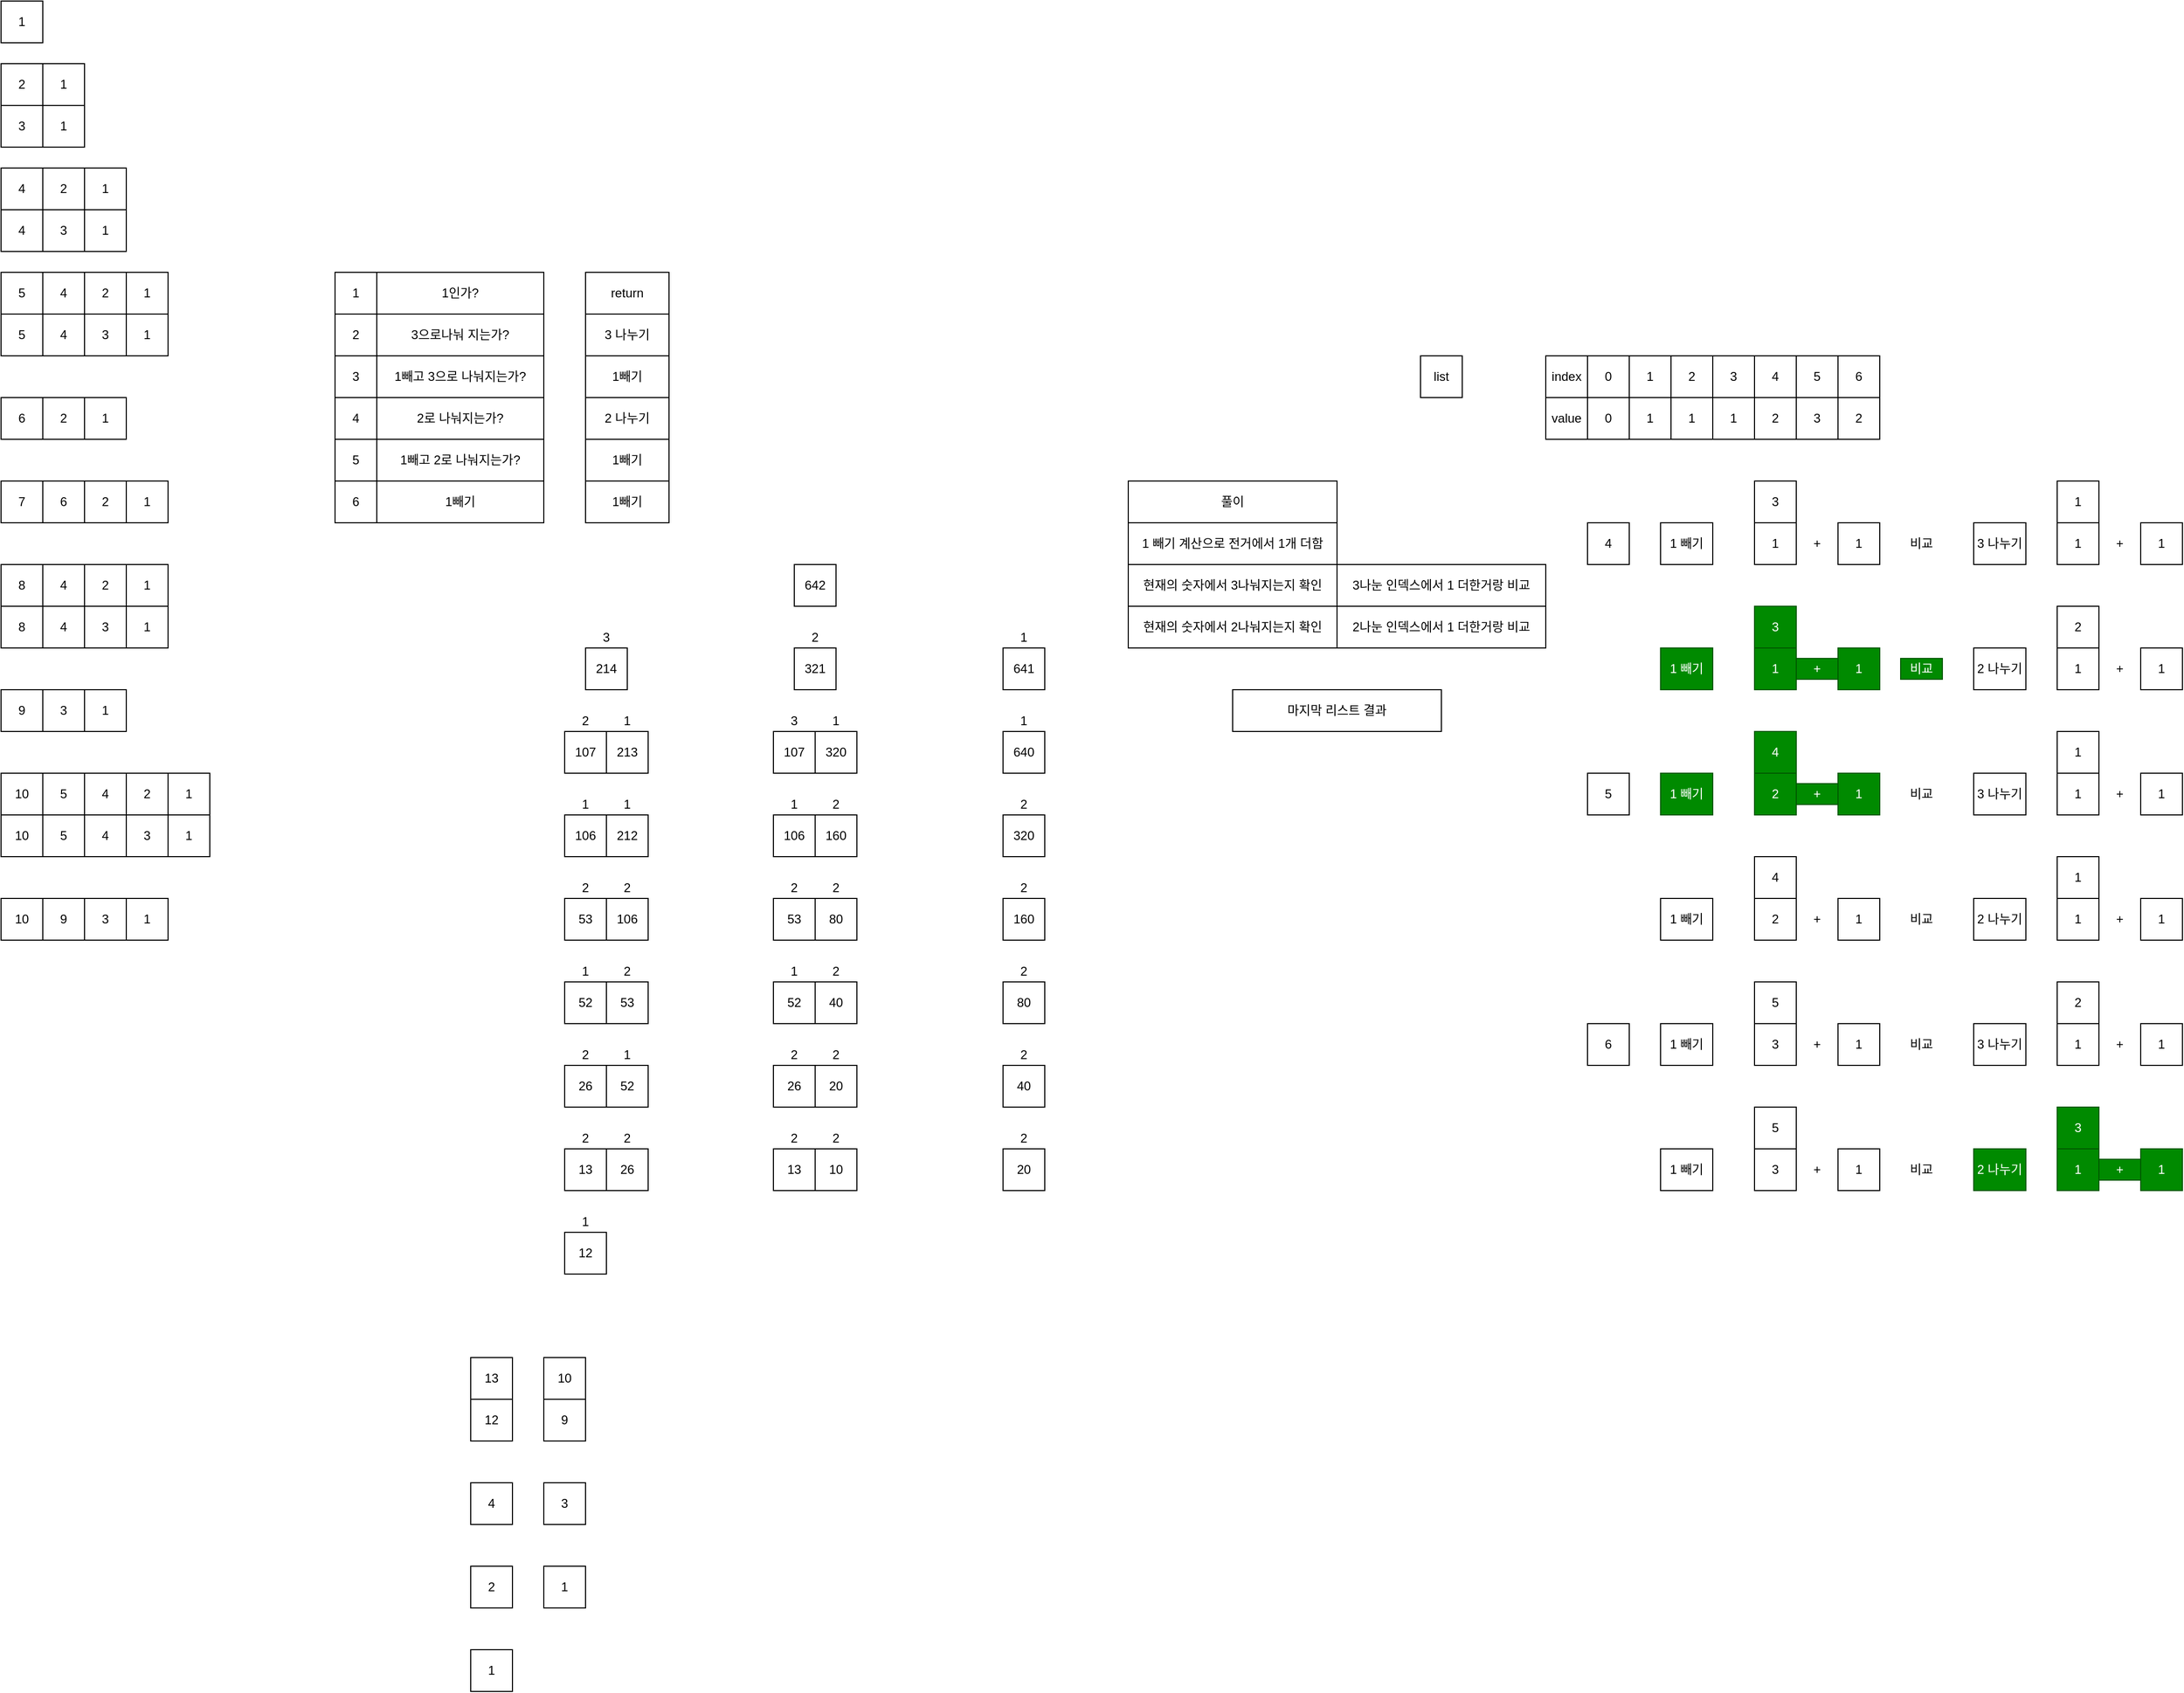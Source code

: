 <mxfile version="15.1.3" type="device"><diagram id="txzF0ToDW0owUNAyg_XU" name="페이지-1"><mxGraphModel dx="1407" dy="1120" grid="1" gridSize="10" guides="1" tooltips="1" connect="1" arrows="1" fold="1" page="1" pageScale="1" pageWidth="10000" pageHeight="10000" math="0" shadow="0"><root><mxCell id="0"/><mxCell id="1" parent="0"/><mxCell id="4as4p7dOlyur17-4cIaO-12" value="1" style="whiteSpace=wrap;html=1;aspect=fixed;" vertex="1" parent="1"><mxGeometry x="360" y="180" width="40" height="40" as="geometry"/></mxCell><mxCell id="4as4p7dOlyur17-4cIaO-13" value="2" style="whiteSpace=wrap;html=1;aspect=fixed;" vertex="1" parent="1"><mxGeometry x="360" y="240" width="40" height="40" as="geometry"/></mxCell><mxCell id="4as4p7dOlyur17-4cIaO-14" value="1" style="whiteSpace=wrap;html=1;aspect=fixed;" vertex="1" parent="1"><mxGeometry x="400" y="240" width="40" height="40" as="geometry"/></mxCell><mxCell id="4as4p7dOlyur17-4cIaO-16" value="3" style="whiteSpace=wrap;html=1;aspect=fixed;" vertex="1" parent="1"><mxGeometry x="360" y="280" width="40" height="40" as="geometry"/></mxCell><mxCell id="4as4p7dOlyur17-4cIaO-17" value="1" style="whiteSpace=wrap;html=1;aspect=fixed;" vertex="1" parent="1"><mxGeometry x="400" y="280" width="40" height="40" as="geometry"/></mxCell><mxCell id="4as4p7dOlyur17-4cIaO-18" value="4" style="whiteSpace=wrap;html=1;aspect=fixed;" vertex="1" parent="1"><mxGeometry x="360" y="340" width="40" height="40" as="geometry"/></mxCell><mxCell id="4as4p7dOlyur17-4cIaO-19" value="2" style="whiteSpace=wrap;html=1;aspect=fixed;" vertex="1" parent="1"><mxGeometry x="400" y="340" width="40" height="40" as="geometry"/></mxCell><mxCell id="4as4p7dOlyur17-4cIaO-20" value="1" style="whiteSpace=wrap;html=1;aspect=fixed;" vertex="1" parent="1"><mxGeometry x="440" y="340" width="40" height="40" as="geometry"/></mxCell><mxCell id="4as4p7dOlyur17-4cIaO-21" value="4" style="whiteSpace=wrap;html=1;aspect=fixed;" vertex="1" parent="1"><mxGeometry x="360" y="380" width="40" height="40" as="geometry"/></mxCell><mxCell id="4as4p7dOlyur17-4cIaO-22" value="3" style="whiteSpace=wrap;html=1;aspect=fixed;" vertex="1" parent="1"><mxGeometry x="400" y="380" width="40" height="40" as="geometry"/></mxCell><mxCell id="4as4p7dOlyur17-4cIaO-23" value="1" style="whiteSpace=wrap;html=1;aspect=fixed;" vertex="1" parent="1"><mxGeometry x="440" y="380" width="40" height="40" as="geometry"/></mxCell><mxCell id="4as4p7dOlyur17-4cIaO-24" value="5" style="whiteSpace=wrap;html=1;aspect=fixed;" vertex="1" parent="1"><mxGeometry x="360" y="440" width="40" height="40" as="geometry"/></mxCell><mxCell id="4as4p7dOlyur17-4cIaO-25" value="4" style="whiteSpace=wrap;html=1;aspect=fixed;" vertex="1" parent="1"><mxGeometry x="400" y="440" width="40" height="40" as="geometry"/></mxCell><mxCell id="4as4p7dOlyur17-4cIaO-27" value="5" style="whiteSpace=wrap;html=1;aspect=fixed;" vertex="1" parent="1"><mxGeometry x="360" y="480" width="40" height="40" as="geometry"/></mxCell><mxCell id="4as4p7dOlyur17-4cIaO-28" value="4" style="whiteSpace=wrap;html=1;aspect=fixed;" vertex="1" parent="1"><mxGeometry x="400" y="480" width="40" height="40" as="geometry"/></mxCell><mxCell id="4as4p7dOlyur17-4cIaO-29" value="2" style="whiteSpace=wrap;html=1;aspect=fixed;" vertex="1" parent="1"><mxGeometry x="440" y="440" width="40" height="40" as="geometry"/></mxCell><mxCell id="4as4p7dOlyur17-4cIaO-30" value="1" style="whiteSpace=wrap;html=1;aspect=fixed;" vertex="1" parent="1"><mxGeometry x="480" y="440" width="40" height="40" as="geometry"/></mxCell><mxCell id="4as4p7dOlyur17-4cIaO-31" value="3" style="whiteSpace=wrap;html=1;aspect=fixed;" vertex="1" parent="1"><mxGeometry x="440" y="480" width="40" height="40" as="geometry"/></mxCell><mxCell id="4as4p7dOlyur17-4cIaO-32" value="1" style="whiteSpace=wrap;html=1;aspect=fixed;" vertex="1" parent="1"><mxGeometry x="480" y="480" width="40" height="40" as="geometry"/></mxCell><mxCell id="4as4p7dOlyur17-4cIaO-33" value="6" style="whiteSpace=wrap;html=1;aspect=fixed;" vertex="1" parent="1"><mxGeometry x="360" y="560" width="40" height="40" as="geometry"/></mxCell><mxCell id="4as4p7dOlyur17-4cIaO-34" value="2" style="whiteSpace=wrap;html=1;aspect=fixed;" vertex="1" parent="1"><mxGeometry x="400" y="560" width="40" height="40" as="geometry"/></mxCell><mxCell id="4as4p7dOlyur17-4cIaO-35" value="1" style="whiteSpace=wrap;html=1;aspect=fixed;" vertex="1" parent="1"><mxGeometry x="440" y="560" width="40" height="40" as="geometry"/></mxCell><mxCell id="4as4p7dOlyur17-4cIaO-36" value="7" style="whiteSpace=wrap;html=1;aspect=fixed;" vertex="1" parent="1"><mxGeometry x="360" y="640" width="40" height="40" as="geometry"/></mxCell><mxCell id="4as4p7dOlyur17-4cIaO-37" value="6" style="whiteSpace=wrap;html=1;aspect=fixed;" vertex="1" parent="1"><mxGeometry x="400" y="640" width="40" height="40" as="geometry"/></mxCell><mxCell id="4as4p7dOlyur17-4cIaO-40" value="2" style="whiteSpace=wrap;html=1;aspect=fixed;" vertex="1" parent="1"><mxGeometry x="440" y="640" width="40" height="40" as="geometry"/></mxCell><mxCell id="4as4p7dOlyur17-4cIaO-41" value="1" style="whiteSpace=wrap;html=1;aspect=fixed;" vertex="1" parent="1"><mxGeometry x="480" y="640" width="40" height="40" as="geometry"/></mxCell><mxCell id="4as4p7dOlyur17-4cIaO-42" value="8" style="whiteSpace=wrap;html=1;aspect=fixed;" vertex="1" parent="1"><mxGeometry x="360" y="720" width="40" height="40" as="geometry"/></mxCell><mxCell id="4as4p7dOlyur17-4cIaO-47" value="8" style="whiteSpace=wrap;html=1;aspect=fixed;" vertex="1" parent="1"><mxGeometry x="360" y="760" width="40" height="40" as="geometry"/></mxCell><mxCell id="4as4p7dOlyur17-4cIaO-48" value="4" style="whiteSpace=wrap;html=1;aspect=fixed;" vertex="1" parent="1"><mxGeometry x="400" y="720" width="40" height="40" as="geometry"/></mxCell><mxCell id="4as4p7dOlyur17-4cIaO-49" value="2" style="whiteSpace=wrap;html=1;aspect=fixed;" vertex="1" parent="1"><mxGeometry x="440" y="720" width="40" height="40" as="geometry"/></mxCell><mxCell id="4as4p7dOlyur17-4cIaO-50" value="1" style="whiteSpace=wrap;html=1;aspect=fixed;" vertex="1" parent="1"><mxGeometry x="480" y="720" width="40" height="40" as="geometry"/></mxCell><mxCell id="4as4p7dOlyur17-4cIaO-51" value="4" style="whiteSpace=wrap;html=1;aspect=fixed;" vertex="1" parent="1"><mxGeometry x="400" y="760" width="40" height="40" as="geometry"/></mxCell><mxCell id="4as4p7dOlyur17-4cIaO-52" value="3" style="whiteSpace=wrap;html=1;aspect=fixed;" vertex="1" parent="1"><mxGeometry x="440" y="760" width="40" height="40" as="geometry"/></mxCell><mxCell id="4as4p7dOlyur17-4cIaO-53" value="1" style="whiteSpace=wrap;html=1;aspect=fixed;" vertex="1" parent="1"><mxGeometry x="480" y="760" width="40" height="40" as="geometry"/></mxCell><mxCell id="4as4p7dOlyur17-4cIaO-55" value="9" style="whiteSpace=wrap;html=1;aspect=fixed;" vertex="1" parent="1"><mxGeometry x="360" y="840" width="40" height="40" as="geometry"/></mxCell><mxCell id="4as4p7dOlyur17-4cIaO-63" value="3" style="whiteSpace=wrap;html=1;aspect=fixed;" vertex="1" parent="1"><mxGeometry x="400" y="840" width="40" height="40" as="geometry"/></mxCell><mxCell id="4as4p7dOlyur17-4cIaO-64" value="1" style="whiteSpace=wrap;html=1;aspect=fixed;" vertex="1" parent="1"><mxGeometry x="440" y="840" width="40" height="40" as="geometry"/></mxCell><mxCell id="4as4p7dOlyur17-4cIaO-65" value="10" style="whiteSpace=wrap;html=1;aspect=fixed;" vertex="1" parent="1"><mxGeometry x="360" y="920" width="40" height="40" as="geometry"/></mxCell><mxCell id="4as4p7dOlyur17-4cIaO-69" value="5" style="whiteSpace=wrap;html=1;aspect=fixed;" vertex="1" parent="1"><mxGeometry x="400" y="920" width="40" height="40" as="geometry"/></mxCell><mxCell id="4as4p7dOlyur17-4cIaO-70" value="4" style="whiteSpace=wrap;html=1;aspect=fixed;" vertex="1" parent="1"><mxGeometry x="440" y="920" width="40" height="40" as="geometry"/></mxCell><mxCell id="4as4p7dOlyur17-4cIaO-71" value="5" style="whiteSpace=wrap;html=1;aspect=fixed;" vertex="1" parent="1"><mxGeometry x="400" y="960" width="40" height="40" as="geometry"/></mxCell><mxCell id="4as4p7dOlyur17-4cIaO-72" value="4" style="whiteSpace=wrap;html=1;aspect=fixed;" vertex="1" parent="1"><mxGeometry x="440" y="960" width="40" height="40" as="geometry"/></mxCell><mxCell id="4as4p7dOlyur17-4cIaO-73" value="2" style="whiteSpace=wrap;html=1;aspect=fixed;" vertex="1" parent="1"><mxGeometry x="480" y="920" width="40" height="40" as="geometry"/></mxCell><mxCell id="4as4p7dOlyur17-4cIaO-74" value="1" style="whiteSpace=wrap;html=1;aspect=fixed;" vertex="1" parent="1"><mxGeometry x="520" y="920" width="40" height="40" as="geometry"/></mxCell><mxCell id="4as4p7dOlyur17-4cIaO-75" value="3" style="whiteSpace=wrap;html=1;aspect=fixed;" vertex="1" parent="1"><mxGeometry x="480" y="960" width="40" height="40" as="geometry"/></mxCell><mxCell id="4as4p7dOlyur17-4cIaO-76" value="1" style="whiteSpace=wrap;html=1;aspect=fixed;" vertex="1" parent="1"><mxGeometry x="520" y="960" width="40" height="40" as="geometry"/></mxCell><mxCell id="4as4p7dOlyur17-4cIaO-77" value="10" style="whiteSpace=wrap;html=1;aspect=fixed;" vertex="1" parent="1"><mxGeometry x="360" y="960" width="40" height="40" as="geometry"/></mxCell><mxCell id="4as4p7dOlyur17-4cIaO-78" value="10" style="whiteSpace=wrap;html=1;aspect=fixed;" vertex="1" parent="1"><mxGeometry x="360" y="1040" width="40" height="40" as="geometry"/></mxCell><mxCell id="4as4p7dOlyur17-4cIaO-88" value="9" style="whiteSpace=wrap;html=1;aspect=fixed;" vertex="1" parent="1"><mxGeometry x="400" y="1040" width="40" height="40" as="geometry"/></mxCell><mxCell id="4as4p7dOlyur17-4cIaO-89" value="3" style="whiteSpace=wrap;html=1;aspect=fixed;" vertex="1" parent="1"><mxGeometry x="440" y="1040" width="40" height="40" as="geometry"/></mxCell><mxCell id="4as4p7dOlyur17-4cIaO-90" value="1" style="whiteSpace=wrap;html=1;aspect=fixed;" vertex="1" parent="1"><mxGeometry x="480" y="1040" width="40" height="40" as="geometry"/></mxCell><mxCell id="4as4p7dOlyur17-4cIaO-91" value="3으로나눠 지는가?" style="rounded=0;whiteSpace=wrap;html=1;container=0;" vertex="1" parent="1"><mxGeometry x="720" y="480" width="160" height="40" as="geometry"/></mxCell><mxCell id="4as4p7dOlyur17-4cIaO-94" value="1빼고 3으로 나눠지는가?" style="rounded=0;whiteSpace=wrap;html=1;container=0;" vertex="1" parent="1"><mxGeometry x="720" y="520" width="160" height="40" as="geometry"/></mxCell><mxCell id="4as4p7dOlyur17-4cIaO-96" value="2로 나눠지는가?" style="rounded=0;whiteSpace=wrap;html=1;container=0;" vertex="1" parent="1"><mxGeometry x="720" y="560" width="160" height="40" as="geometry"/></mxCell><mxCell id="4as4p7dOlyur17-4cIaO-97" value="1빼고 2로 나눠지는가?" style="rounded=0;whiteSpace=wrap;html=1;container=0;" vertex="1" parent="1"><mxGeometry x="720" y="600" width="160" height="40" as="geometry"/></mxCell><mxCell id="4as4p7dOlyur17-4cIaO-98" value="3 나누기" style="rounded=0;whiteSpace=wrap;html=1;container=0;" vertex="1" parent="1"><mxGeometry x="920" y="480" width="80" height="40" as="geometry"/></mxCell><mxCell id="4as4p7dOlyur17-4cIaO-99" value="1빼기" style="rounded=0;whiteSpace=wrap;html=1;container=0;" vertex="1" parent="1"><mxGeometry x="920" y="520" width="80" height="40" as="geometry"/></mxCell><mxCell id="4as4p7dOlyur17-4cIaO-100" value="2 나누기" style="rounded=0;whiteSpace=wrap;html=1;container=0;" vertex="1" parent="1"><mxGeometry x="920" y="560" width="80" height="40" as="geometry"/></mxCell><mxCell id="4as4p7dOlyur17-4cIaO-101" value="1빼기" style="rounded=0;whiteSpace=wrap;html=1;container=0;" vertex="1" parent="1"><mxGeometry x="920" y="600" width="80" height="40" as="geometry"/></mxCell><mxCell id="4as4p7dOlyur17-4cIaO-102" value="1인가?" style="rounded=0;whiteSpace=wrap;html=1;container=0;" vertex="1" parent="1"><mxGeometry x="720" y="440" width="160" height="40" as="geometry"/></mxCell><mxCell id="4as4p7dOlyur17-4cIaO-104" value="return" style="rounded=0;whiteSpace=wrap;html=1;container=0;" vertex="1" parent="1"><mxGeometry x="920" y="440" width="80" height="40" as="geometry"/></mxCell><mxCell id="4as4p7dOlyur17-4cIaO-105" value="1빼기" style="rounded=0;whiteSpace=wrap;html=1;container=0;" vertex="1" parent="1"><mxGeometry x="720" y="640" width="160" height="40" as="geometry"/></mxCell><mxCell id="4as4p7dOlyur17-4cIaO-106" value="1빼기" style="rounded=0;whiteSpace=wrap;html=1;container=0;" vertex="1" parent="1"><mxGeometry x="920" y="640" width="80" height="40" as="geometry"/></mxCell><mxCell id="4as4p7dOlyur17-4cIaO-107" value="1" style="rounded=0;whiteSpace=wrap;html=1;container=0;" vertex="1" parent="1"><mxGeometry x="680" y="440" width="40" height="40" as="geometry"/></mxCell><mxCell id="4as4p7dOlyur17-4cIaO-109" value="2" style="rounded=0;whiteSpace=wrap;html=1;container=0;" vertex="1" parent="1"><mxGeometry x="680" y="480" width="40" height="40" as="geometry"/></mxCell><mxCell id="4as4p7dOlyur17-4cIaO-110" value="3" style="rounded=0;whiteSpace=wrap;html=1;container=0;" vertex="1" parent="1"><mxGeometry x="680" y="520" width="40" height="40" as="geometry"/></mxCell><mxCell id="4as4p7dOlyur17-4cIaO-111" value="6" style="rounded=0;whiteSpace=wrap;html=1;container=0;" vertex="1" parent="1"><mxGeometry x="680" y="640" width="40" height="40" as="geometry"/></mxCell><mxCell id="4as4p7dOlyur17-4cIaO-112" value="4" style="rounded=0;whiteSpace=wrap;html=1;container=0;" vertex="1" parent="1"><mxGeometry x="680" y="560" width="40" height="40" as="geometry"/></mxCell><mxCell id="4as4p7dOlyur17-4cIaO-113" value="5" style="rounded=0;whiteSpace=wrap;html=1;container=0;" vertex="1" parent="1"><mxGeometry x="680" y="600" width="40" height="40" as="geometry"/></mxCell><mxCell id="4as4p7dOlyur17-4cIaO-114" value="642" style="whiteSpace=wrap;html=1;aspect=fixed;" vertex="1" parent="1"><mxGeometry x="1120" y="720" width="40" height="40" as="geometry"/></mxCell><mxCell id="4as4p7dOlyur17-4cIaO-115" value="214" style="whiteSpace=wrap;html=1;aspect=fixed;" vertex="1" parent="1"><mxGeometry x="920" y="800" width="40" height="40" as="geometry"/></mxCell><mxCell id="4as4p7dOlyur17-4cIaO-116" value="321" style="whiteSpace=wrap;html=1;aspect=fixed;" vertex="1" parent="1"><mxGeometry x="1120" y="800" width="40" height="40" as="geometry"/></mxCell><mxCell id="4as4p7dOlyur17-4cIaO-153" value="641" style="whiteSpace=wrap;html=1;aspect=fixed;" vertex="1" parent="1"><mxGeometry x="1320" y="800" width="40" height="40" as="geometry"/></mxCell><mxCell id="4as4p7dOlyur17-4cIaO-154" value="3" style="text;html=1;strokeColor=none;fillColor=none;align=center;verticalAlign=middle;whiteSpace=wrap;rounded=0;" vertex="1" parent="1"><mxGeometry x="920" y="780" width="40" height="20" as="geometry"/></mxCell><mxCell id="4as4p7dOlyur17-4cIaO-155" value="2" style="text;html=1;strokeColor=none;fillColor=none;align=center;verticalAlign=middle;whiteSpace=wrap;rounded=0;" vertex="1" parent="1"><mxGeometry x="1120" y="780" width="40" height="20" as="geometry"/></mxCell><mxCell id="4as4p7dOlyur17-4cIaO-156" value="1" style="text;html=1;strokeColor=none;fillColor=none;align=center;verticalAlign=middle;whiteSpace=wrap;rounded=0;" vertex="1" parent="1"><mxGeometry x="1320" y="780" width="40" height="20" as="geometry"/></mxCell><mxCell id="4as4p7dOlyur17-4cIaO-157" value="107" style="whiteSpace=wrap;html=1;aspect=fixed;" vertex="1" parent="1"><mxGeometry x="900" y="880" width="40" height="40" as="geometry"/></mxCell><mxCell id="4as4p7dOlyur17-4cIaO-158" value="213" style="whiteSpace=wrap;html=1;aspect=fixed;" vertex="1" parent="1"><mxGeometry x="940" y="880" width="40" height="40" as="geometry"/></mxCell><mxCell id="4as4p7dOlyur17-4cIaO-159" value="2" style="text;html=1;strokeColor=none;fillColor=none;align=center;verticalAlign=middle;whiteSpace=wrap;rounded=0;" vertex="1" parent="1"><mxGeometry x="900" y="860" width="40" height="20" as="geometry"/></mxCell><mxCell id="4as4p7dOlyur17-4cIaO-160" value="1" style="text;html=1;strokeColor=none;fillColor=none;align=center;verticalAlign=middle;whiteSpace=wrap;rounded=0;" vertex="1" parent="1"><mxGeometry x="940" y="860" width="40" height="20" as="geometry"/></mxCell><mxCell id="4as4p7dOlyur17-4cIaO-161" value="107" style="whiteSpace=wrap;html=1;aspect=fixed;" vertex="1" parent="1"><mxGeometry x="1100" y="880" width="40" height="40" as="geometry"/></mxCell><mxCell id="4as4p7dOlyur17-4cIaO-162" value="320" style="whiteSpace=wrap;html=1;aspect=fixed;" vertex="1" parent="1"><mxGeometry x="1140" y="880" width="40" height="40" as="geometry"/></mxCell><mxCell id="4as4p7dOlyur17-4cIaO-163" value="3" style="text;html=1;strokeColor=none;fillColor=none;align=center;verticalAlign=middle;whiteSpace=wrap;rounded=0;" vertex="1" parent="1"><mxGeometry x="1100" y="860" width="40" height="20" as="geometry"/></mxCell><mxCell id="4as4p7dOlyur17-4cIaO-164" value="1" style="text;html=1;strokeColor=none;fillColor=none;align=center;verticalAlign=middle;whiteSpace=wrap;rounded=0;" vertex="1" parent="1"><mxGeometry x="1140" y="860" width="40" height="20" as="geometry"/></mxCell><mxCell id="4as4p7dOlyur17-4cIaO-166" value="640" style="whiteSpace=wrap;html=1;aspect=fixed;" vertex="1" parent="1"><mxGeometry x="1320" y="880" width="40" height="40" as="geometry"/></mxCell><mxCell id="4as4p7dOlyur17-4cIaO-167" value="1" style="text;html=1;strokeColor=none;fillColor=none;align=center;verticalAlign=middle;whiteSpace=wrap;rounded=0;" vertex="1" parent="1"><mxGeometry x="1320" y="860" width="40" height="20" as="geometry"/></mxCell><mxCell id="4as4p7dOlyur17-4cIaO-168" value="106" style="whiteSpace=wrap;html=1;aspect=fixed;" vertex="1" parent="1"><mxGeometry x="900" y="960" width="40" height="40" as="geometry"/></mxCell><mxCell id="4as4p7dOlyur17-4cIaO-169" value="1" style="text;html=1;strokeColor=none;fillColor=none;align=center;verticalAlign=middle;whiteSpace=wrap;rounded=0;" vertex="1" parent="1"><mxGeometry x="900" y="940" width="40" height="20" as="geometry"/></mxCell><mxCell id="4as4p7dOlyur17-4cIaO-170" value="212" style="whiteSpace=wrap;html=1;aspect=fixed;" vertex="1" parent="1"><mxGeometry x="940" y="960" width="40" height="40" as="geometry"/></mxCell><mxCell id="4as4p7dOlyur17-4cIaO-171" value="1" style="text;html=1;strokeColor=none;fillColor=none;align=center;verticalAlign=middle;whiteSpace=wrap;rounded=0;" vertex="1" parent="1"><mxGeometry x="940" y="940" width="40" height="20" as="geometry"/></mxCell><mxCell id="4as4p7dOlyur17-4cIaO-172" value="106" style="whiteSpace=wrap;html=1;aspect=fixed;" vertex="1" parent="1"><mxGeometry x="1100" y="960" width="40" height="40" as="geometry"/></mxCell><mxCell id="4as4p7dOlyur17-4cIaO-173" value="1" style="text;html=1;strokeColor=none;fillColor=none;align=center;verticalAlign=middle;whiteSpace=wrap;rounded=0;" vertex="1" parent="1"><mxGeometry x="1100" y="940" width="40" height="20" as="geometry"/></mxCell><mxCell id="4as4p7dOlyur17-4cIaO-174" value="160" style="whiteSpace=wrap;html=1;aspect=fixed;" vertex="1" parent="1"><mxGeometry x="1140" y="960" width="40" height="40" as="geometry"/></mxCell><mxCell id="4as4p7dOlyur17-4cIaO-175" value="2" style="text;html=1;strokeColor=none;fillColor=none;align=center;verticalAlign=middle;whiteSpace=wrap;rounded=0;" vertex="1" parent="1"><mxGeometry x="1140" y="940" width="40" height="20" as="geometry"/></mxCell><mxCell id="4as4p7dOlyur17-4cIaO-176" value="320" style="whiteSpace=wrap;html=1;aspect=fixed;" vertex="1" parent="1"><mxGeometry x="1320" y="960" width="40" height="40" as="geometry"/></mxCell><mxCell id="4as4p7dOlyur17-4cIaO-177" value="2" style="text;html=1;strokeColor=none;fillColor=none;align=center;verticalAlign=middle;whiteSpace=wrap;rounded=0;" vertex="1" parent="1"><mxGeometry x="1320" y="940" width="40" height="20" as="geometry"/></mxCell><mxCell id="4as4p7dOlyur17-4cIaO-178" value="53" style="whiteSpace=wrap;html=1;aspect=fixed;" vertex="1" parent="1"><mxGeometry x="900" y="1040" width="40" height="40" as="geometry"/></mxCell><mxCell id="4as4p7dOlyur17-4cIaO-179" value="2" style="text;html=1;strokeColor=none;fillColor=none;align=center;verticalAlign=middle;whiteSpace=wrap;rounded=0;" vertex="1" parent="1"><mxGeometry x="900" y="1020" width="40" height="20" as="geometry"/></mxCell><mxCell id="4as4p7dOlyur17-4cIaO-180" value="106" style="whiteSpace=wrap;html=1;aspect=fixed;" vertex="1" parent="1"><mxGeometry x="940" y="1040" width="40" height="40" as="geometry"/></mxCell><mxCell id="4as4p7dOlyur17-4cIaO-181" value="2" style="text;html=1;strokeColor=none;fillColor=none;align=center;verticalAlign=middle;whiteSpace=wrap;rounded=0;" vertex="1" parent="1"><mxGeometry x="940" y="1020" width="40" height="20" as="geometry"/></mxCell><mxCell id="4as4p7dOlyur17-4cIaO-182" value="53" style="whiteSpace=wrap;html=1;aspect=fixed;" vertex="1" parent="1"><mxGeometry x="1100" y="1040" width="40" height="40" as="geometry"/></mxCell><mxCell id="4as4p7dOlyur17-4cIaO-183" value="2" style="text;html=1;strokeColor=none;fillColor=none;align=center;verticalAlign=middle;whiteSpace=wrap;rounded=0;" vertex="1" parent="1"><mxGeometry x="1100" y="1020" width="40" height="20" as="geometry"/></mxCell><mxCell id="4as4p7dOlyur17-4cIaO-184" value="80" style="whiteSpace=wrap;html=1;aspect=fixed;" vertex="1" parent="1"><mxGeometry x="1140" y="1040" width="40" height="40" as="geometry"/></mxCell><mxCell id="4as4p7dOlyur17-4cIaO-185" value="2" style="text;html=1;strokeColor=none;fillColor=none;align=center;verticalAlign=middle;whiteSpace=wrap;rounded=0;" vertex="1" parent="1"><mxGeometry x="1140" y="1020" width="40" height="20" as="geometry"/></mxCell><mxCell id="4as4p7dOlyur17-4cIaO-186" value="160" style="whiteSpace=wrap;html=1;aspect=fixed;" vertex="1" parent="1"><mxGeometry x="1320" y="1040" width="40" height="40" as="geometry"/></mxCell><mxCell id="4as4p7dOlyur17-4cIaO-187" value="2" style="text;html=1;strokeColor=none;fillColor=none;align=center;verticalAlign=middle;whiteSpace=wrap;rounded=0;" vertex="1" parent="1"><mxGeometry x="1320" y="1020" width="40" height="20" as="geometry"/></mxCell><mxCell id="4as4p7dOlyur17-4cIaO-188" value="52" style="whiteSpace=wrap;html=1;aspect=fixed;" vertex="1" parent="1"><mxGeometry x="900" y="1120" width="40" height="40" as="geometry"/></mxCell><mxCell id="4as4p7dOlyur17-4cIaO-189" value="1" style="text;html=1;strokeColor=none;fillColor=none;align=center;verticalAlign=middle;whiteSpace=wrap;rounded=0;" vertex="1" parent="1"><mxGeometry x="900" y="1100" width="40" height="20" as="geometry"/></mxCell><mxCell id="4as4p7dOlyur17-4cIaO-190" value="53" style="whiteSpace=wrap;html=1;aspect=fixed;" vertex="1" parent="1"><mxGeometry x="940" y="1120" width="40" height="40" as="geometry"/></mxCell><mxCell id="4as4p7dOlyur17-4cIaO-191" value="2" style="text;html=1;strokeColor=none;fillColor=none;align=center;verticalAlign=middle;whiteSpace=wrap;rounded=0;" vertex="1" parent="1"><mxGeometry x="940" y="1100" width="40" height="20" as="geometry"/></mxCell><mxCell id="4as4p7dOlyur17-4cIaO-192" value="52" style="whiteSpace=wrap;html=1;aspect=fixed;" vertex="1" parent="1"><mxGeometry x="1100" y="1120" width="40" height="40" as="geometry"/></mxCell><mxCell id="4as4p7dOlyur17-4cIaO-193" value="1" style="text;html=1;strokeColor=none;fillColor=none;align=center;verticalAlign=middle;whiteSpace=wrap;rounded=0;" vertex="1" parent="1"><mxGeometry x="1100" y="1100" width="40" height="20" as="geometry"/></mxCell><mxCell id="4as4p7dOlyur17-4cIaO-194" value="40" style="whiteSpace=wrap;html=1;aspect=fixed;" vertex="1" parent="1"><mxGeometry x="1140" y="1120" width="40" height="40" as="geometry"/></mxCell><mxCell id="4as4p7dOlyur17-4cIaO-195" value="2" style="text;html=1;strokeColor=none;fillColor=none;align=center;verticalAlign=middle;whiteSpace=wrap;rounded=0;" vertex="1" parent="1"><mxGeometry x="1140" y="1100" width="40" height="20" as="geometry"/></mxCell><mxCell id="4as4p7dOlyur17-4cIaO-196" value="80" style="whiteSpace=wrap;html=1;aspect=fixed;" vertex="1" parent="1"><mxGeometry x="1320" y="1120" width="40" height="40" as="geometry"/></mxCell><mxCell id="4as4p7dOlyur17-4cIaO-197" value="2" style="text;html=1;strokeColor=none;fillColor=none;align=center;verticalAlign=middle;whiteSpace=wrap;rounded=0;" vertex="1" parent="1"><mxGeometry x="1320" y="1100" width="40" height="20" as="geometry"/></mxCell><mxCell id="4as4p7dOlyur17-4cIaO-198" value="26" style="whiteSpace=wrap;html=1;aspect=fixed;" vertex="1" parent="1"><mxGeometry x="900" y="1200" width="40" height="40" as="geometry"/></mxCell><mxCell id="4as4p7dOlyur17-4cIaO-199" value="2" style="text;html=1;strokeColor=none;fillColor=none;align=center;verticalAlign=middle;whiteSpace=wrap;rounded=0;" vertex="1" parent="1"><mxGeometry x="900" y="1180" width="40" height="20" as="geometry"/></mxCell><mxCell id="4as4p7dOlyur17-4cIaO-200" value="52" style="whiteSpace=wrap;html=1;aspect=fixed;" vertex="1" parent="1"><mxGeometry x="940" y="1200" width="40" height="40" as="geometry"/></mxCell><mxCell id="4as4p7dOlyur17-4cIaO-201" value="1" style="text;html=1;strokeColor=none;fillColor=none;align=center;verticalAlign=middle;whiteSpace=wrap;rounded=0;" vertex="1" parent="1"><mxGeometry x="940" y="1180" width="40" height="20" as="geometry"/></mxCell><mxCell id="4as4p7dOlyur17-4cIaO-202" value="26" style="whiteSpace=wrap;html=1;aspect=fixed;" vertex="1" parent="1"><mxGeometry x="1100" y="1200" width="40" height="40" as="geometry"/></mxCell><mxCell id="4as4p7dOlyur17-4cIaO-203" value="2" style="text;html=1;strokeColor=none;fillColor=none;align=center;verticalAlign=middle;whiteSpace=wrap;rounded=0;" vertex="1" parent="1"><mxGeometry x="1100" y="1180" width="40" height="20" as="geometry"/></mxCell><mxCell id="4as4p7dOlyur17-4cIaO-204" value="20" style="whiteSpace=wrap;html=1;aspect=fixed;" vertex="1" parent="1"><mxGeometry x="1140" y="1200" width="40" height="40" as="geometry"/></mxCell><mxCell id="4as4p7dOlyur17-4cIaO-205" value="2" style="text;html=1;strokeColor=none;fillColor=none;align=center;verticalAlign=middle;whiteSpace=wrap;rounded=0;" vertex="1" parent="1"><mxGeometry x="1140" y="1185" width="40" height="10" as="geometry"/></mxCell><mxCell id="4as4p7dOlyur17-4cIaO-206" value="40" style="whiteSpace=wrap;html=1;aspect=fixed;" vertex="1" parent="1"><mxGeometry x="1320" y="1200" width="40" height="40" as="geometry"/></mxCell><mxCell id="4as4p7dOlyur17-4cIaO-207" value="2" style="text;html=1;strokeColor=none;fillColor=none;align=center;verticalAlign=middle;whiteSpace=wrap;rounded=0;" vertex="1" parent="1"><mxGeometry x="1320" y="1180" width="40" height="20" as="geometry"/></mxCell><mxCell id="4as4p7dOlyur17-4cIaO-208" value="13" style="whiteSpace=wrap;html=1;aspect=fixed;" vertex="1" parent="1"><mxGeometry x="810" y="1480" width="40" height="40" as="geometry"/></mxCell><mxCell id="4as4p7dOlyur17-4cIaO-209" value="12" style="whiteSpace=wrap;html=1;aspect=fixed;" vertex="1" parent="1"><mxGeometry x="810" y="1520" width="40" height="40" as="geometry"/></mxCell><mxCell id="4as4p7dOlyur17-4cIaO-210" value="4" style="whiteSpace=wrap;html=1;aspect=fixed;" vertex="1" parent="1"><mxGeometry x="810" y="1600" width="40" height="40" as="geometry"/></mxCell><mxCell id="4as4p7dOlyur17-4cIaO-211" value="2" style="whiteSpace=wrap;html=1;aspect=fixed;" vertex="1" parent="1"><mxGeometry x="810" y="1680" width="40" height="40" as="geometry"/></mxCell><mxCell id="4as4p7dOlyur17-4cIaO-212" value="1" style="whiteSpace=wrap;html=1;aspect=fixed;" vertex="1" parent="1"><mxGeometry x="810" y="1760" width="40" height="40" as="geometry"/></mxCell><mxCell id="4as4p7dOlyur17-4cIaO-213" value="13" style="whiteSpace=wrap;html=1;aspect=fixed;" vertex="1" parent="1"><mxGeometry x="900" y="1280" width="40" height="40" as="geometry"/></mxCell><mxCell id="4as4p7dOlyur17-4cIaO-214" value="2" style="text;html=1;strokeColor=none;fillColor=none;align=center;verticalAlign=middle;whiteSpace=wrap;rounded=0;" vertex="1" parent="1"><mxGeometry x="900" y="1260" width="40" height="20" as="geometry"/></mxCell><mxCell id="4as4p7dOlyur17-4cIaO-215" value="26" style="whiteSpace=wrap;html=1;aspect=fixed;" vertex="1" parent="1"><mxGeometry x="940" y="1280" width="40" height="40" as="geometry"/></mxCell><mxCell id="4as4p7dOlyur17-4cIaO-216" value="2" style="text;html=1;strokeColor=none;fillColor=none;align=center;verticalAlign=middle;whiteSpace=wrap;rounded=0;" vertex="1" parent="1"><mxGeometry x="940" y="1260" width="40" height="20" as="geometry"/></mxCell><mxCell id="4as4p7dOlyur17-4cIaO-217" value="10" style="whiteSpace=wrap;html=1;aspect=fixed;" vertex="1" parent="1"><mxGeometry x="880" y="1480" width="40" height="40" as="geometry"/></mxCell><mxCell id="4as4p7dOlyur17-4cIaO-218" value="9" style="whiteSpace=wrap;html=1;aspect=fixed;" vertex="1" parent="1"><mxGeometry x="880" y="1520" width="40" height="40" as="geometry"/></mxCell><mxCell id="4as4p7dOlyur17-4cIaO-219" value="3" style="whiteSpace=wrap;html=1;aspect=fixed;" vertex="1" parent="1"><mxGeometry x="880" y="1600" width="40" height="40" as="geometry"/></mxCell><mxCell id="4as4p7dOlyur17-4cIaO-220" value="1" style="whiteSpace=wrap;html=1;aspect=fixed;" vertex="1" parent="1"><mxGeometry x="880" y="1680" width="40" height="40" as="geometry"/></mxCell><mxCell id="4as4p7dOlyur17-4cIaO-221" value="13" style="whiteSpace=wrap;html=1;aspect=fixed;" vertex="1" parent="1"><mxGeometry x="1100" y="1280" width="40" height="40" as="geometry"/></mxCell><mxCell id="4as4p7dOlyur17-4cIaO-222" value="2" style="text;html=1;strokeColor=none;fillColor=none;align=center;verticalAlign=middle;whiteSpace=wrap;rounded=0;" vertex="1" parent="1"><mxGeometry x="1100" y="1260" width="40" height="20" as="geometry"/></mxCell><mxCell id="4as4p7dOlyur17-4cIaO-223" value="10" style="whiteSpace=wrap;html=1;aspect=fixed;" vertex="1" parent="1"><mxGeometry x="1140" y="1280" width="40" height="40" as="geometry"/></mxCell><mxCell id="4as4p7dOlyur17-4cIaO-225" value="2" style="text;html=1;strokeColor=none;fillColor=none;align=center;verticalAlign=middle;whiteSpace=wrap;rounded=0;" vertex="1" parent="1"><mxGeometry x="1140" y="1265" width="40" height="10" as="geometry"/></mxCell><mxCell id="4as4p7dOlyur17-4cIaO-227" value="20" style="whiteSpace=wrap;html=1;aspect=fixed;" vertex="1" parent="1"><mxGeometry x="1320" y="1280" width="40" height="40" as="geometry"/></mxCell><mxCell id="4as4p7dOlyur17-4cIaO-228" value="2" style="text;html=1;strokeColor=none;fillColor=none;align=center;verticalAlign=middle;whiteSpace=wrap;rounded=0;" vertex="1" parent="1"><mxGeometry x="1320" y="1265" width="40" height="10" as="geometry"/></mxCell><mxCell id="4as4p7dOlyur17-4cIaO-229" value="12" style="whiteSpace=wrap;html=1;aspect=fixed;" vertex="1" parent="1"><mxGeometry x="900" y="1360" width="40" height="40" as="geometry"/></mxCell><mxCell id="4as4p7dOlyur17-4cIaO-230" value="1" style="text;html=1;strokeColor=none;fillColor=none;align=center;verticalAlign=middle;whiteSpace=wrap;rounded=0;" vertex="1" parent="1"><mxGeometry x="900" y="1340" width="40" height="20" as="geometry"/></mxCell><mxCell id="4as4p7dOlyur17-4cIaO-231" value="value" style="whiteSpace=wrap;html=1;aspect=fixed;" vertex="1" parent="1"><mxGeometry x="1840" y="560" width="40" height="40" as="geometry"/></mxCell><mxCell id="4as4p7dOlyur17-4cIaO-232" value="list" style="whiteSpace=wrap;html=1;aspect=fixed;" vertex="1" parent="1"><mxGeometry x="1720" y="520" width="40" height="40" as="geometry"/></mxCell><mxCell id="4as4p7dOlyur17-4cIaO-233" value="1" style="whiteSpace=wrap;html=1;aspect=fixed;" vertex="1" parent="1"><mxGeometry x="1920" y="560" width="40" height="40" as="geometry"/></mxCell><mxCell id="4as4p7dOlyur17-4cIaO-234" value="1" style="whiteSpace=wrap;html=1;aspect=fixed;" vertex="1" parent="1"><mxGeometry x="1960" y="560" width="40" height="40" as="geometry"/></mxCell><mxCell id="4as4p7dOlyur17-4cIaO-235" value="1" style="whiteSpace=wrap;html=1;aspect=fixed;" vertex="1" parent="1"><mxGeometry x="2000" y="560" width="40" height="40" as="geometry"/></mxCell><mxCell id="4as4p7dOlyur17-4cIaO-236" value="0" style="whiteSpace=wrap;html=1;aspect=fixed;" vertex="1" parent="1"><mxGeometry x="1880" y="560" width="40" height="40" as="geometry"/></mxCell><mxCell id="4as4p7dOlyur17-4cIaO-237" value="index" style="whiteSpace=wrap;html=1;aspect=fixed;" vertex="1" parent="1"><mxGeometry x="1840" y="520" width="40" height="40" as="geometry"/></mxCell><mxCell id="4as4p7dOlyur17-4cIaO-238" value="1" style="whiteSpace=wrap;html=1;aspect=fixed;" vertex="1" parent="1"><mxGeometry x="1920" y="520" width="40" height="40" as="geometry"/></mxCell><mxCell id="4as4p7dOlyur17-4cIaO-239" value="2" style="whiteSpace=wrap;html=1;aspect=fixed;" vertex="1" parent="1"><mxGeometry x="1960" y="520" width="40" height="40" as="geometry"/></mxCell><mxCell id="4as4p7dOlyur17-4cIaO-240" value="3" style="whiteSpace=wrap;html=1;aspect=fixed;" vertex="1" parent="1"><mxGeometry x="2000" y="520" width="40" height="40" as="geometry"/></mxCell><mxCell id="4as4p7dOlyur17-4cIaO-241" value="0" style="whiteSpace=wrap;html=1;aspect=fixed;" vertex="1" parent="1"><mxGeometry x="1880" y="520" width="40" height="40" as="geometry"/></mxCell><mxCell id="4as4p7dOlyur17-4cIaO-242" value="4" style="whiteSpace=wrap;html=1;aspect=fixed;" vertex="1" parent="1"><mxGeometry x="1880" y="680" width="40" height="40" as="geometry"/></mxCell><mxCell id="4as4p7dOlyur17-4cIaO-243" value="1" style="whiteSpace=wrap;html=1;aspect=fixed;" vertex="1" parent="1"><mxGeometry x="2040" y="680" width="40" height="40" as="geometry"/></mxCell><mxCell id="4as4p7dOlyur17-4cIaO-244" value="3" style="whiteSpace=wrap;html=1;aspect=fixed;" vertex="1" parent="1"><mxGeometry x="2040" y="640" width="40" height="40" as="geometry"/></mxCell><mxCell id="4as4p7dOlyur17-4cIaO-245" value="1" style="whiteSpace=wrap;html=1;aspect=fixed;" vertex="1" parent="1"><mxGeometry x="2120" y="680" width="40" height="40" as="geometry"/></mxCell><mxCell id="4as4p7dOlyur17-4cIaO-247" value="+" style="text;html=1;strokeColor=none;fillColor=none;align=center;verticalAlign=middle;whiteSpace=wrap;rounded=0;" vertex="1" parent="1"><mxGeometry x="2080" y="690" width="40" height="20" as="geometry"/></mxCell><mxCell id="4as4p7dOlyur17-4cIaO-249" value="1" style="whiteSpace=wrap;html=1;aspect=fixed;" vertex="1" parent="1"><mxGeometry x="2330" y="680" width="40" height="40" as="geometry"/></mxCell><mxCell id="4as4p7dOlyur17-4cIaO-250" value="1" style="whiteSpace=wrap;html=1;aspect=fixed;" vertex="1" parent="1"><mxGeometry x="2330" y="640" width="40" height="40" as="geometry"/></mxCell><mxCell id="4as4p7dOlyur17-4cIaO-251" value="1" style="whiteSpace=wrap;html=1;aspect=fixed;" vertex="1" parent="1"><mxGeometry x="2410" y="680" width="40" height="40" as="geometry"/></mxCell><mxCell id="4as4p7dOlyur17-4cIaO-252" value="+" style="text;html=1;strokeColor=none;fillColor=none;align=center;verticalAlign=middle;whiteSpace=wrap;rounded=0;" vertex="1" parent="1"><mxGeometry x="2370" y="690" width="40" height="20" as="geometry"/></mxCell><mxCell id="4as4p7dOlyur17-4cIaO-254" value="1 빼기" style="rounded=0;whiteSpace=wrap;html=1;" vertex="1" parent="1"><mxGeometry x="1950" y="680" width="50" height="40" as="geometry"/></mxCell><mxCell id="4as4p7dOlyur17-4cIaO-255" value="3 나누기" style="rounded=0;whiteSpace=wrap;html=1;" vertex="1" parent="1"><mxGeometry x="2250" y="680" width="50" height="40" as="geometry"/></mxCell><mxCell id="4as4p7dOlyur17-4cIaO-257" value="비교" style="text;html=1;strokeColor=none;fillColor=none;align=center;verticalAlign=middle;whiteSpace=wrap;rounded=0;" vertex="1" parent="1"><mxGeometry x="2180" y="690" width="40" height="20" as="geometry"/></mxCell><mxCell id="4as4p7dOlyur17-4cIaO-258" value="1" style="whiteSpace=wrap;html=1;aspect=fixed;fillColor=#008a00;strokeColor=#005700;fontColor=#ffffff;" vertex="1" parent="1"><mxGeometry x="2040" y="800" width="40" height="40" as="geometry"/></mxCell><mxCell id="4as4p7dOlyur17-4cIaO-259" value="3" style="whiteSpace=wrap;html=1;aspect=fixed;fillColor=#008a00;strokeColor=#005700;fontColor=#ffffff;" vertex="1" parent="1"><mxGeometry x="2040" y="760" width="40" height="40" as="geometry"/></mxCell><mxCell id="4as4p7dOlyur17-4cIaO-260" value="1" style="whiteSpace=wrap;html=1;aspect=fixed;fillColor=#008a00;strokeColor=#005700;fontColor=#ffffff;" vertex="1" parent="1"><mxGeometry x="2120" y="800" width="40" height="40" as="geometry"/></mxCell><mxCell id="4as4p7dOlyur17-4cIaO-261" value="+" style="text;html=1;strokeColor=#005700;fillColor=#008a00;align=center;verticalAlign=middle;whiteSpace=wrap;rounded=0;fontColor=#ffffff;" vertex="1" parent="1"><mxGeometry x="2080" y="810" width="40" height="20" as="geometry"/></mxCell><mxCell id="4as4p7dOlyur17-4cIaO-262" value="1" style="whiteSpace=wrap;html=1;aspect=fixed;" vertex="1" parent="1"><mxGeometry x="2330" y="800" width="40" height="40" as="geometry"/></mxCell><mxCell id="4as4p7dOlyur17-4cIaO-263" value="2" style="whiteSpace=wrap;html=1;aspect=fixed;" vertex="1" parent="1"><mxGeometry x="2330" y="760" width="40" height="40" as="geometry"/></mxCell><mxCell id="4as4p7dOlyur17-4cIaO-264" value="1" style="whiteSpace=wrap;html=1;aspect=fixed;" vertex="1" parent="1"><mxGeometry x="2410" y="800" width="40" height="40" as="geometry"/></mxCell><mxCell id="4as4p7dOlyur17-4cIaO-265" value="+" style="text;html=1;align=center;verticalAlign=middle;whiteSpace=wrap;rounded=0;" vertex="1" parent="1"><mxGeometry x="2370" y="810" width="40" height="20" as="geometry"/></mxCell><mxCell id="4as4p7dOlyur17-4cIaO-266" value="1 빼기" style="rounded=0;whiteSpace=wrap;html=1;fillColor=#008a00;strokeColor=#005700;fontColor=#ffffff;" vertex="1" parent="1"><mxGeometry x="1950" y="800" width="50" height="40" as="geometry"/></mxCell><mxCell id="4as4p7dOlyur17-4cIaO-267" value="2 나누기" style="rounded=0;whiteSpace=wrap;html=1;" vertex="1" parent="1"><mxGeometry x="2250" y="800" width="50" height="40" as="geometry"/></mxCell><mxCell id="4as4p7dOlyur17-4cIaO-268" value="비교" style="text;html=1;strokeColor=#005700;fillColor=#008a00;align=center;verticalAlign=middle;whiteSpace=wrap;rounded=0;fontColor=#ffffff;" vertex="1" parent="1"><mxGeometry x="2180" y="810" width="40" height="20" as="geometry"/></mxCell><mxCell id="4as4p7dOlyur17-4cIaO-269" value="4" style="whiteSpace=wrap;html=1;aspect=fixed;" vertex="1" parent="1"><mxGeometry x="2040" y="520" width="40" height="40" as="geometry"/></mxCell><mxCell id="4as4p7dOlyur17-4cIaO-270" value="2" style="whiteSpace=wrap;html=1;aspect=fixed;" vertex="1" parent="1"><mxGeometry x="2040" y="560" width="40" height="40" as="geometry"/></mxCell><mxCell id="4as4p7dOlyur17-4cIaO-271" value="5" style="whiteSpace=wrap;html=1;aspect=fixed;" vertex="1" parent="1"><mxGeometry x="2080" y="520" width="40" height="40" as="geometry"/></mxCell><mxCell id="4as4p7dOlyur17-4cIaO-275" value="5" style="whiteSpace=wrap;html=1;aspect=fixed;" vertex="1" parent="1"><mxGeometry x="1880" y="920" width="40" height="40" as="geometry"/></mxCell><mxCell id="4as4p7dOlyur17-4cIaO-280" value="2" style="whiteSpace=wrap;html=1;aspect=fixed;fillColor=#008a00;strokeColor=#005700;fontColor=#ffffff;" vertex="1" parent="1"><mxGeometry x="2040" y="920" width="40" height="40" as="geometry"/></mxCell><mxCell id="4as4p7dOlyur17-4cIaO-281" value="4" style="whiteSpace=wrap;html=1;aspect=fixed;fillColor=#008a00;strokeColor=#005700;fontColor=#ffffff;" vertex="1" parent="1"><mxGeometry x="2040" y="880" width="40" height="40" as="geometry"/></mxCell><mxCell id="4as4p7dOlyur17-4cIaO-282" value="1" style="whiteSpace=wrap;html=1;aspect=fixed;fillColor=#008a00;strokeColor=#005700;fontColor=#ffffff;" vertex="1" parent="1"><mxGeometry x="2120" y="920" width="40" height="40" as="geometry"/></mxCell><mxCell id="4as4p7dOlyur17-4cIaO-283" value="+" style="text;html=1;strokeColor=#005700;fillColor=#008a00;align=center;verticalAlign=middle;whiteSpace=wrap;rounded=0;fontColor=#ffffff;" vertex="1" parent="1"><mxGeometry x="2080" y="930" width="40" height="20" as="geometry"/></mxCell><mxCell id="4as4p7dOlyur17-4cIaO-284" value="1 빼기" style="rounded=0;whiteSpace=wrap;html=1;fillColor=#008a00;strokeColor=#005700;fontColor=#ffffff;" vertex="1" parent="1"><mxGeometry x="1950" y="920" width="50" height="40" as="geometry"/></mxCell><mxCell id="4as4p7dOlyur17-4cIaO-285" value="1" style="whiteSpace=wrap;html=1;aspect=fixed;" vertex="1" parent="1"><mxGeometry x="2330" y="920" width="40" height="40" as="geometry"/></mxCell><mxCell id="4as4p7dOlyur17-4cIaO-286" value="1" style="whiteSpace=wrap;html=1;aspect=fixed;" vertex="1" parent="1"><mxGeometry x="2330" y="880" width="40" height="40" as="geometry"/></mxCell><mxCell id="4as4p7dOlyur17-4cIaO-287" value="1" style="whiteSpace=wrap;html=1;aspect=fixed;" vertex="1" parent="1"><mxGeometry x="2410" y="920" width="40" height="40" as="geometry"/></mxCell><mxCell id="4as4p7dOlyur17-4cIaO-288" value="+" style="text;html=1;strokeColor=none;fillColor=none;align=center;verticalAlign=middle;whiteSpace=wrap;rounded=0;" vertex="1" parent="1"><mxGeometry x="2370" y="930" width="40" height="20" as="geometry"/></mxCell><mxCell id="4as4p7dOlyur17-4cIaO-289" value="3 나누기" style="rounded=0;whiteSpace=wrap;html=1;" vertex="1" parent="1"><mxGeometry x="2250" y="920" width="50" height="40" as="geometry"/></mxCell><mxCell id="4as4p7dOlyur17-4cIaO-290" value="비교" style="text;html=1;strokeColor=none;fillColor=none;align=center;verticalAlign=middle;whiteSpace=wrap;rounded=0;" vertex="1" parent="1"><mxGeometry x="2180" y="930" width="40" height="20" as="geometry"/></mxCell><mxCell id="4as4p7dOlyur17-4cIaO-291" value="2" style="whiteSpace=wrap;html=1;aspect=fixed;" vertex="1" parent="1"><mxGeometry x="2040" y="1040" width="40" height="40" as="geometry"/></mxCell><mxCell id="4as4p7dOlyur17-4cIaO-292" value="4" style="whiteSpace=wrap;html=1;aspect=fixed;" vertex="1" parent="1"><mxGeometry x="2040" y="1000" width="40" height="40" as="geometry"/></mxCell><mxCell id="4as4p7dOlyur17-4cIaO-293" value="1" style="whiteSpace=wrap;html=1;aspect=fixed;" vertex="1" parent="1"><mxGeometry x="2120" y="1040" width="40" height="40" as="geometry"/></mxCell><mxCell id="4as4p7dOlyur17-4cIaO-294" value="+" style="text;html=1;strokeColor=none;fillColor=none;align=center;verticalAlign=middle;whiteSpace=wrap;rounded=0;" vertex="1" parent="1"><mxGeometry x="2080" y="1050" width="40" height="20" as="geometry"/></mxCell><mxCell id="4as4p7dOlyur17-4cIaO-295" value="1 빼기" style="rounded=0;whiteSpace=wrap;html=1;" vertex="1" parent="1"><mxGeometry x="1950" y="1040" width="50" height="40" as="geometry"/></mxCell><mxCell id="4as4p7dOlyur17-4cIaO-296" value="1" style="whiteSpace=wrap;html=1;aspect=fixed;" vertex="1" parent="1"><mxGeometry x="2330" y="1040" width="40" height="40" as="geometry"/></mxCell><mxCell id="4as4p7dOlyur17-4cIaO-297" value="1" style="whiteSpace=wrap;html=1;aspect=fixed;" vertex="1" parent="1"><mxGeometry x="2330" y="1000" width="40" height="40" as="geometry"/></mxCell><mxCell id="4as4p7dOlyur17-4cIaO-298" value="1" style="whiteSpace=wrap;html=1;aspect=fixed;" vertex="1" parent="1"><mxGeometry x="2410" y="1040" width="40" height="40" as="geometry"/></mxCell><mxCell id="4as4p7dOlyur17-4cIaO-299" value="+" style="text;html=1;strokeColor=none;fillColor=none;align=center;verticalAlign=middle;whiteSpace=wrap;rounded=0;" vertex="1" parent="1"><mxGeometry x="2370" y="1050" width="40" height="20" as="geometry"/></mxCell><mxCell id="4as4p7dOlyur17-4cIaO-300" value="2 나누기" style="rounded=0;whiteSpace=wrap;html=1;" vertex="1" parent="1"><mxGeometry x="2250" y="1040" width="50" height="40" as="geometry"/></mxCell><mxCell id="4as4p7dOlyur17-4cIaO-301" value="비교" style="text;html=1;strokeColor=none;fillColor=none;align=center;verticalAlign=middle;whiteSpace=wrap;rounded=0;" vertex="1" parent="1"><mxGeometry x="2180" y="1050" width="40" height="20" as="geometry"/></mxCell><mxCell id="4as4p7dOlyur17-4cIaO-302" value="3" style="whiteSpace=wrap;html=1;aspect=fixed;" vertex="1" parent="1"><mxGeometry x="2080" y="560" width="40" height="40" as="geometry"/></mxCell><mxCell id="4as4p7dOlyur17-4cIaO-303" value="6" style="whiteSpace=wrap;html=1;aspect=fixed;" vertex="1" parent="1"><mxGeometry x="2120" y="520" width="40" height="40" as="geometry"/></mxCell><mxCell id="4as4p7dOlyur17-4cIaO-305" value="6" style="whiteSpace=wrap;html=1;aspect=fixed;" vertex="1" parent="1"><mxGeometry x="1880" y="1160" width="40" height="40" as="geometry"/></mxCell><mxCell id="4as4p7dOlyur17-4cIaO-306" value="3" style="whiteSpace=wrap;html=1;aspect=fixed;" vertex="1" parent="1"><mxGeometry x="2040" y="1160" width="40" height="40" as="geometry"/></mxCell><mxCell id="4as4p7dOlyur17-4cIaO-307" value="5" style="whiteSpace=wrap;html=1;aspect=fixed;" vertex="1" parent="1"><mxGeometry x="2040" y="1120" width="40" height="40" as="geometry"/></mxCell><mxCell id="4as4p7dOlyur17-4cIaO-308" value="1" style="whiteSpace=wrap;html=1;aspect=fixed;" vertex="1" parent="1"><mxGeometry x="2120" y="1160" width="40" height="40" as="geometry"/></mxCell><mxCell id="4as4p7dOlyur17-4cIaO-309" value="+" style="text;html=1;strokeColor=none;fillColor=none;align=center;verticalAlign=middle;whiteSpace=wrap;rounded=0;" vertex="1" parent="1"><mxGeometry x="2080" y="1170" width="40" height="20" as="geometry"/></mxCell><mxCell id="4as4p7dOlyur17-4cIaO-310" value="1 빼기" style="rounded=0;whiteSpace=wrap;html=1;" vertex="1" parent="1"><mxGeometry x="1950" y="1160" width="50" height="40" as="geometry"/></mxCell><mxCell id="4as4p7dOlyur17-4cIaO-311" value="1" style="whiteSpace=wrap;html=1;aspect=fixed;" vertex="1" parent="1"><mxGeometry x="2330" y="1160" width="40" height="40" as="geometry"/></mxCell><mxCell id="4as4p7dOlyur17-4cIaO-312" value="2" style="whiteSpace=wrap;html=1;aspect=fixed;" vertex="1" parent="1"><mxGeometry x="2330" y="1120" width="40" height="40" as="geometry"/></mxCell><mxCell id="4as4p7dOlyur17-4cIaO-313" value="1" style="whiteSpace=wrap;html=1;aspect=fixed;" vertex="1" parent="1"><mxGeometry x="2410" y="1160" width="40" height="40" as="geometry"/></mxCell><mxCell id="4as4p7dOlyur17-4cIaO-314" value="+" style="text;html=1;strokeColor=none;fillColor=none;align=center;verticalAlign=middle;whiteSpace=wrap;rounded=0;" vertex="1" parent="1"><mxGeometry x="2370" y="1170" width="40" height="20" as="geometry"/></mxCell><mxCell id="4as4p7dOlyur17-4cIaO-315" value="3 나누기" style="rounded=0;whiteSpace=wrap;html=1;" vertex="1" parent="1"><mxGeometry x="2250" y="1160" width="50" height="40" as="geometry"/></mxCell><mxCell id="4as4p7dOlyur17-4cIaO-316" value="비교" style="text;html=1;strokeColor=none;fillColor=none;align=center;verticalAlign=middle;whiteSpace=wrap;rounded=0;" vertex="1" parent="1"><mxGeometry x="2180" y="1170" width="40" height="20" as="geometry"/></mxCell><mxCell id="4as4p7dOlyur17-4cIaO-317" value="3" style="whiteSpace=wrap;html=1;aspect=fixed;" vertex="1" parent="1"><mxGeometry x="2040" y="1280" width="40" height="40" as="geometry"/></mxCell><mxCell id="4as4p7dOlyur17-4cIaO-318" value="5" style="whiteSpace=wrap;html=1;aspect=fixed;" vertex="1" parent="1"><mxGeometry x="2040" y="1240" width="40" height="40" as="geometry"/></mxCell><mxCell id="4as4p7dOlyur17-4cIaO-319" value="1" style="whiteSpace=wrap;html=1;aspect=fixed;" vertex="1" parent="1"><mxGeometry x="2120" y="1280" width="40" height="40" as="geometry"/></mxCell><mxCell id="4as4p7dOlyur17-4cIaO-320" value="+" style="text;html=1;strokeColor=none;fillColor=none;align=center;verticalAlign=middle;whiteSpace=wrap;rounded=0;" vertex="1" parent="1"><mxGeometry x="2080" y="1290" width="40" height="20" as="geometry"/></mxCell><mxCell id="4as4p7dOlyur17-4cIaO-321" value="1 빼기" style="rounded=0;whiteSpace=wrap;html=1;" vertex="1" parent="1"><mxGeometry x="1950" y="1280" width="50" height="40" as="geometry"/></mxCell><mxCell id="4as4p7dOlyur17-4cIaO-322" value="1" style="whiteSpace=wrap;html=1;aspect=fixed;fillColor=#008a00;strokeColor=#005700;fontColor=#ffffff;" vertex="1" parent="1"><mxGeometry x="2330" y="1280" width="40" height="40" as="geometry"/></mxCell><mxCell id="4as4p7dOlyur17-4cIaO-323" value="3" style="whiteSpace=wrap;html=1;aspect=fixed;fillColor=#008a00;strokeColor=#005700;fontColor=#ffffff;" vertex="1" parent="1"><mxGeometry x="2330" y="1240" width="40" height="40" as="geometry"/></mxCell><mxCell id="4as4p7dOlyur17-4cIaO-324" value="1" style="whiteSpace=wrap;html=1;aspect=fixed;fillColor=#008a00;strokeColor=#005700;fontColor=#ffffff;" vertex="1" parent="1"><mxGeometry x="2410" y="1280" width="40" height="40" as="geometry"/></mxCell><mxCell id="4as4p7dOlyur17-4cIaO-325" value="+" style="text;html=1;strokeColor=#005700;fillColor=#008a00;align=center;verticalAlign=middle;whiteSpace=wrap;rounded=0;fontColor=#ffffff;" vertex="1" parent="1"><mxGeometry x="2370" y="1290" width="40" height="20" as="geometry"/></mxCell><mxCell id="4as4p7dOlyur17-4cIaO-326" value="2 나누기" style="rounded=0;whiteSpace=wrap;html=1;fillColor=#008a00;strokeColor=#005700;fontColor=#ffffff;" vertex="1" parent="1"><mxGeometry x="2250" y="1280" width="50" height="40" as="geometry"/></mxCell><mxCell id="4as4p7dOlyur17-4cIaO-327" value="비교" style="text;html=1;strokeColor=none;fillColor=none;align=center;verticalAlign=middle;whiteSpace=wrap;rounded=0;" vertex="1" parent="1"><mxGeometry x="2180" y="1290" width="40" height="20" as="geometry"/></mxCell><mxCell id="4as4p7dOlyur17-4cIaO-328" value="2" style="whiteSpace=wrap;html=1;aspect=fixed;" vertex="1" parent="1"><mxGeometry x="2120" y="560" width="40" height="40" as="geometry"/></mxCell><mxCell id="4as4p7dOlyur17-4cIaO-329" value="풀이" style="rounded=0;whiteSpace=wrap;html=1;" vertex="1" parent="1"><mxGeometry x="1440" y="640" width="200" height="40" as="geometry"/></mxCell><mxCell id="4as4p7dOlyur17-4cIaO-330" value="1 빼기 계산으로 전거에서 1개 더함" style="rounded=0;whiteSpace=wrap;html=1;" vertex="1" parent="1"><mxGeometry x="1440" y="680" width="200" height="40" as="geometry"/></mxCell><mxCell id="4as4p7dOlyur17-4cIaO-331" style="edgeStyle=orthogonalEdgeStyle;rounded=0;orthogonalLoop=1;jettySize=auto;html=1;exitX=0.5;exitY=1;exitDx=0;exitDy=0;" edge="1" parent="1" source="4as4p7dOlyur17-4cIaO-329" target="4as4p7dOlyur17-4cIaO-329"><mxGeometry relative="1" as="geometry"/></mxCell><mxCell id="4as4p7dOlyur17-4cIaO-332" value="현재의 숫자에서 3나눠지는지 확인" style="rounded=0;whiteSpace=wrap;html=1;" vertex="1" parent="1"><mxGeometry x="1440" y="720" width="200" height="40" as="geometry"/></mxCell><mxCell id="4as4p7dOlyur17-4cIaO-335" value="3나눈 인덱스에서 1 더한거랑 비교" style="rounded=0;whiteSpace=wrap;html=1;" vertex="1" parent="1"><mxGeometry x="1640" y="720" width="200" height="40" as="geometry"/></mxCell><mxCell id="4as4p7dOlyur17-4cIaO-336" value="현재의 숫자에서 2나눠지는지 확인" style="rounded=0;whiteSpace=wrap;html=1;" vertex="1" parent="1"><mxGeometry x="1440" y="760" width="200" height="40" as="geometry"/></mxCell><mxCell id="4as4p7dOlyur17-4cIaO-337" value="2나눈 인덱스에서 1 더한거랑 비교" style="rounded=0;whiteSpace=wrap;html=1;" vertex="1" parent="1"><mxGeometry x="1640" y="760" width="200" height="40" as="geometry"/></mxCell><mxCell id="4as4p7dOlyur17-4cIaO-338" value="마지막 리스트 결과" style="rounded=0;whiteSpace=wrap;html=1;" vertex="1" parent="1"><mxGeometry x="1540" y="840" width="200" height="40" as="geometry"/></mxCell></root></mxGraphModel></diagram></mxfile>